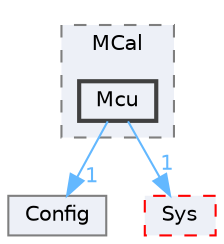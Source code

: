 digraph "Project/avProj/Bsw/MCal/Mcu"
{
 // LATEX_PDF_SIZE
  bgcolor="transparent";
  edge [fontname=Helvetica,fontsize=10,labelfontname=Helvetica,labelfontsize=10];
  node [fontname=Helvetica,fontsize=10,shape=box,height=0.2,width=0.4];
  compound=true
  subgraph clusterdir_cc0b500ec8e919c53d0294e98643a39a {
    graph [ bgcolor="#edf0f7", pencolor="grey50", label="MCal", fontname=Helvetica,fontsize=10 style="filled,dashed", URL="dir_cc0b500ec8e919c53d0294e98643a39a.html",tooltip=""]
  dir_d079e3ce8f41bec91a81ea087e9aafcd [label="Mcu", fillcolor="#edf0f7", color="grey25", style="filled,bold", URL="dir_d079e3ce8f41bec91a81ea087e9aafcd.html",tooltip=""];
  }
  dir_6372c9833482547caa045621d154f9b9 [label="Config", fillcolor="#edf0f7", color="grey50", style="filled", URL="dir_6372c9833482547caa045621d154f9b9.html",tooltip=""];
  dir_fd0ab24e3b84143c7c077472e7d1b05b [label="Sys", fillcolor="#edf0f7", color="red", style="filled,dashed", URL="dir_fd0ab24e3b84143c7c077472e7d1b05b.html",tooltip=""];
  dir_d079e3ce8f41bec91a81ea087e9aafcd->dir_6372c9833482547caa045621d154f9b9 [headlabel="1", labeldistance=1.5 headhref="dir_000068_000024.html" color="steelblue1" fontcolor="steelblue1"];
  dir_d079e3ce8f41bec91a81ea087e9aafcd->dir_fd0ab24e3b84143c7c077472e7d1b05b [headlabel="1", labeldistance=1.5 headhref="dir_000068_000097.html" color="steelblue1" fontcolor="steelblue1"];
}
